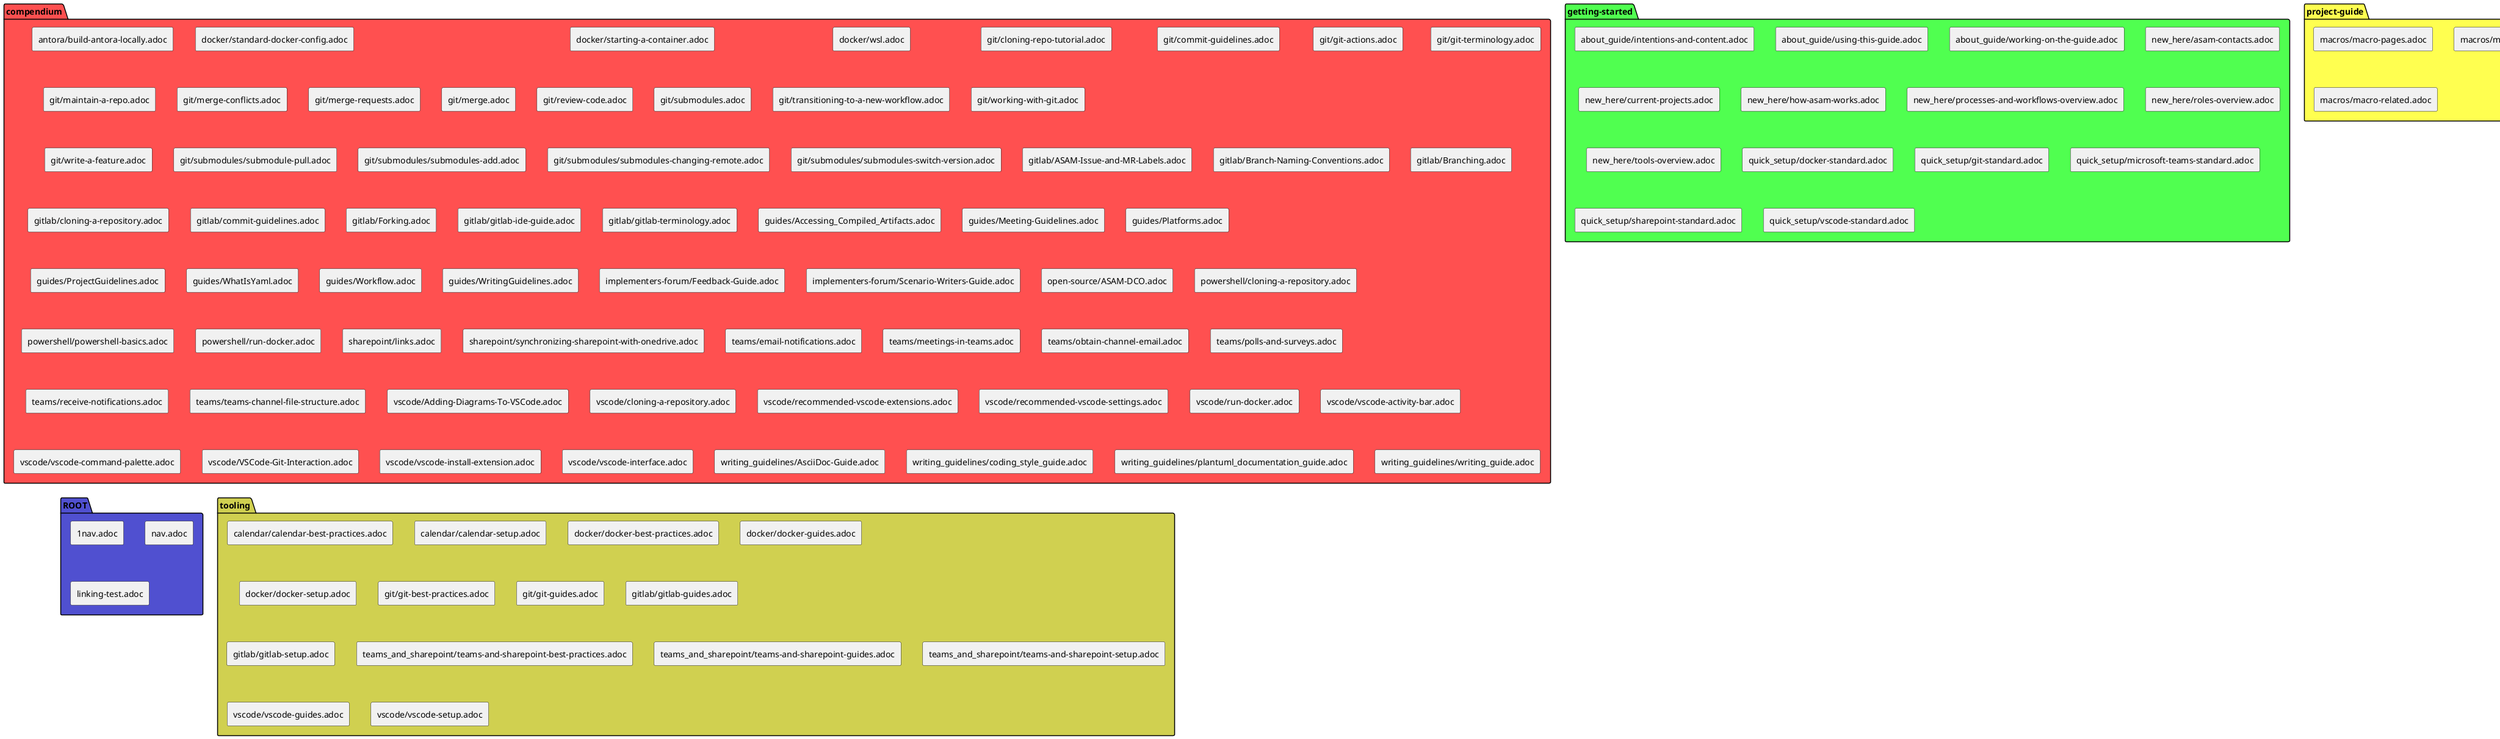 @startuml
package compendium #ff5050 {
rectangle "antora/build-antora-locally.adoc" as f0_4
rectangle "docker/standard-docker-config.adoc" as f0_6
rectangle "docker/starting-a-container.adoc" as f0_7
rectangle "docker/wsl.adoc" as f0_8
rectangle "git/cloning-repo-tutorial.adoc" as f0_9
rectangle "git/commit-guidelines.adoc" as f0_10
rectangle "git/git-actions.adoc" as f0_11
rectangle "git/git-terminology.adoc" as f0_12
rectangle "git/maintain-a-repo.adoc" as f0_13
rectangle "git/merge-conflicts.adoc" as f0_14
rectangle "git/merge-requests.adoc" as f0_15
rectangle "git/merge.adoc" as f0_16
rectangle "git/review-code.adoc" as f0_17
rectangle "git/submodules.adoc" as f0_18
rectangle "git/transitioning-to-a-new-workflow.adoc" as f0_19
rectangle "git/working-with-git.adoc" as f0_20
rectangle "git/write-a-feature.adoc" as f0_21
rectangle "git/submodules/submodule-pull.adoc" as f0_22
rectangle "git/submodules/submodules-add.adoc" as f0_23
rectangle "git/submodules/submodules-changing-remote.adoc" as f0_24
rectangle "git/submodules/submodules-switch-version.adoc" as f0_25
rectangle "gitlab/ASAM-Issue-and-MR-Labels.adoc" as f0_26
rectangle "gitlab/Branch-Naming-Conventions.adoc" as f0_27
rectangle "gitlab/Branching.adoc" as f0_28
rectangle "gitlab/cloning-a-repository.adoc" as f0_29
rectangle "gitlab/commit-guidelines.adoc" as f0_30
rectangle "gitlab/Forking.adoc" as f0_31
rectangle "gitlab/gitlab-ide-guide.adoc" as f0_32
rectangle "gitlab/gitlab-terminology.adoc" as f0_33
rectangle "guides/Accessing_Compiled_Artifacts.adoc" as f0_34
rectangle "guides/Meeting-Guidelines.adoc" as f0_35
rectangle "guides/Platforms.adoc" as f0_36
rectangle "guides/ProjectGuidelines.adoc" as f0_37
rectangle "guides/WhatIsYaml.adoc" as f0_38
rectangle "guides/Workflow.adoc" as f0_39
rectangle "guides/WritingGuidelines.adoc" as f0_40
rectangle "implementers-forum/Feedback-Guide.adoc" as f0_41
rectangle "implementers-forum/Scenario-Writers-Guide.adoc" as f0_42
rectangle "open-source/ASAM-DCO.adoc" as f0_43
rectangle "powershell/cloning-a-repository.adoc" as f0_44
rectangle "powershell/powershell-basics.adoc" as f0_45
rectangle "powershell/run-docker.adoc" as f0_46
rectangle "sharepoint/links.adoc" as f0_47
rectangle "sharepoint/synchronizing-sharepoint-with-onedrive.adoc" as f0_48
rectangle "teams/email-notifications.adoc" as f0_49
rectangle "teams/meetings-in-teams.adoc" as f0_50
rectangle "teams/obtain-channel-email.adoc" as f0_51
rectangle "teams/polls-and-surveys.adoc" as f0_52
rectangle "teams/receive-notifications.adoc" as f0_53
rectangle "teams/teams-channel-file-structure.adoc" as f0_54
rectangle "vscode/Adding-Diagrams-To-VSCode.adoc" as f0_55
rectangle "vscode/cloning-a-repository.adoc" as f0_56
rectangle "vscode/recommended-vscode-extensions.adoc" as f0_57
rectangle "vscode/recommended-vscode-settings.adoc" as f0_58
rectangle "vscode/run-docker.adoc" as f0_59
rectangle "vscode/vscode-activity-bar.adoc" as f0_60
rectangle "vscode/vscode-command-palette.adoc" as f0_61
rectangle "vscode/VSCode-Git-Interaction.adoc" as f0_62
rectangle "vscode/vscode-install-extension.adoc" as f0_63
rectangle "vscode/vscode-interface.adoc" as f0_64
rectangle "writing_guidelines/AsciiDoc-Guide.adoc" as f0_65
rectangle "writing_guidelines/coding_style_guide.adoc" as f0_66
rectangle "writing_guidelines/plantuml_documentation_guide.adoc" as f0_67
rectangle "writing_guidelines/writing_guide.adoc" as f0_68
}
package getting-involved #5050ff {
rectangle "nav.adoc" as f1_1
}
package getting-started #50ff50 {
rectangle "about_guide/intentions-and-content.adoc" as f2_6
rectangle "about_guide/using-this-guide.adoc" as f2_7
rectangle "about_guide/working-on-the-guide.adoc" as f2_8
rectangle "new_here/asam-contacts.adoc" as f2_9
rectangle "new_here/current-projects.adoc" as f2_10
rectangle "new_here/how-asam-works.adoc" as f2_11
rectangle "new_here/processes-and-workflows-overview.adoc" as f2_12
rectangle "new_here/roles-overview.adoc" as f2_13
rectangle "new_here/tools-overview.adoc" as f2_14
rectangle "quick_setup/docker-standard.adoc" as f2_15
rectangle "quick_setup/git-standard.adoc" as f2_16
rectangle "quick_setup/microsoft-teams-standard.adoc" as f2_17
rectangle "quick_setup/sharepoint-standard.adoc" as f2_18
rectangle "quick_setup/vscode-standard.adoc" as f2_19
}
package project-guide #ffff50 {
rectangle "macros/macro-pages.adoc" as f3_14
rectangle "macros/macro-reference.adoc" as f3_15
rectangle "macros/macro-related.adoc" as f3_16
}
package role-specific #ff50ff {
rectangle "nav.adoc" as f4_1
rectangle "ASAM-Project-Roles.adoc" as f4_2
}
package ROOT #5050d0 {
rectangle "1nav.adoc" as f5_1
rectangle "nav.adoc" as f5_2
rectangle "linking-test.adoc" as f5_4
}
package tooling #d0d050 {
rectangle "calendar/calendar-best-practices.adoc" as f7_11
rectangle "calendar/calendar-setup.adoc" as f7_12
rectangle "docker/docker-best-practices.adoc" as f7_13
rectangle "docker/docker-guides.adoc" as f7_14
rectangle "docker/docker-setup.adoc" as f7_15
rectangle "git/git-best-practices.adoc" as f7_17
rectangle "git/git-guides.adoc" as f7_18
rectangle "gitlab/gitlab-guides.adoc" as f7_20
rectangle "gitlab/gitlab-setup.adoc" as f7_21
rectangle "teams_and_sharepoint/teams-and-sharepoint-best-practices.adoc" as f7_22
rectangle "teams_and_sharepoint/teams-and-sharepoint-guides.adoc" as f7_23
rectangle "teams_and_sharepoint/teams-and-sharepoint-setup.adoc" as f7_24
rectangle "vscode/vscode-guides.adoc" as f7_25
rectangle "vscode/vscode-setup.adoc" as f7_26
}


@enduml
